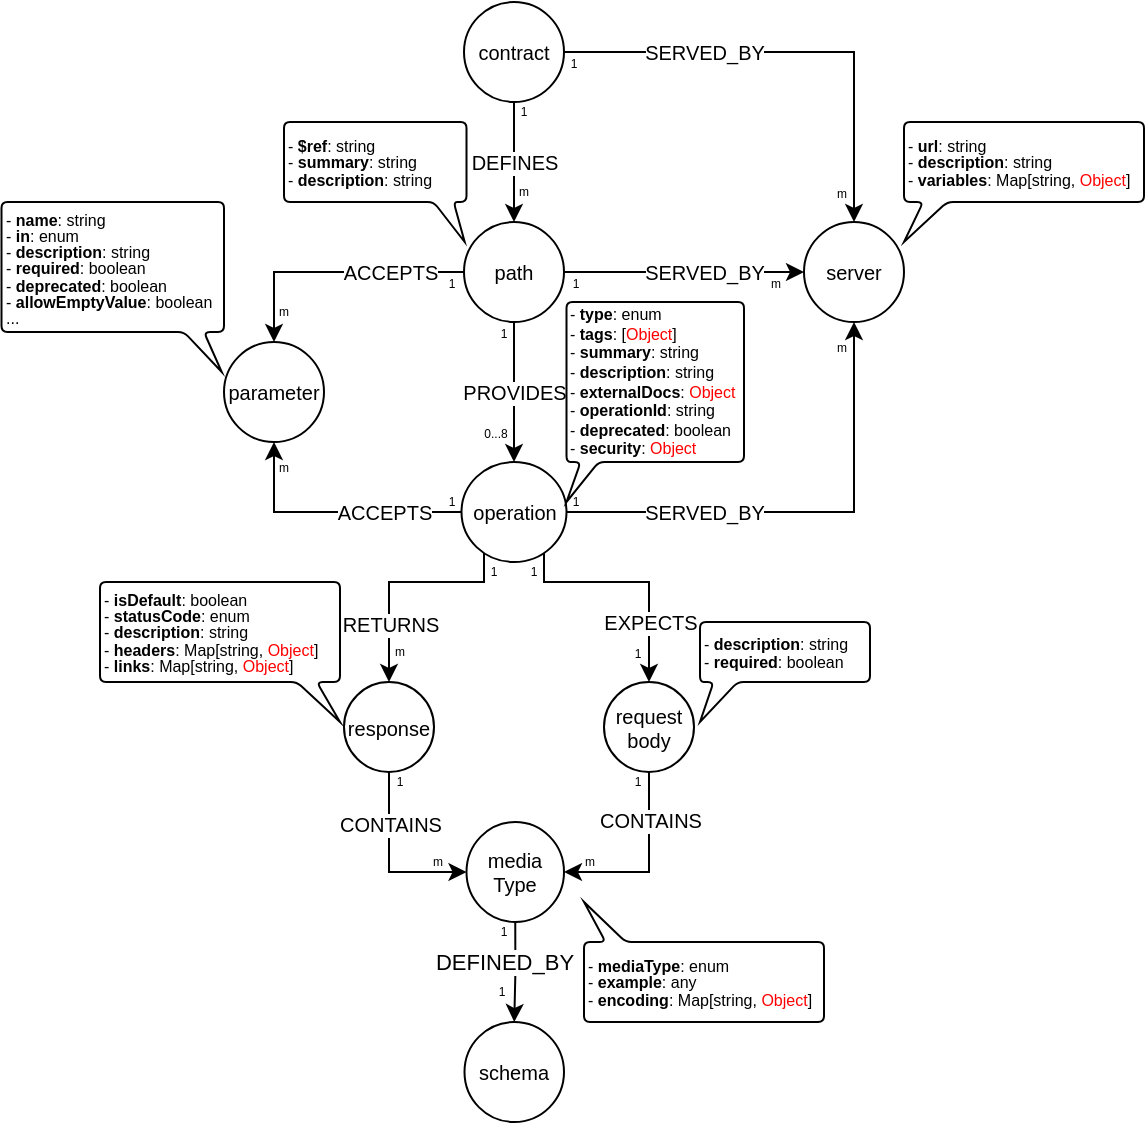 <mxfile version="21.3.3" type="device">
  <diagram name="Page-1" id="PBCfjUG6kpBy3bA3aIBL">
    <mxGraphModel dx="718" dy="461" grid="1" gridSize="10" guides="1" tooltips="1" connect="1" arrows="1" fold="1" page="1" pageScale="1" pageWidth="850" pageHeight="1100" math="0" shadow="0">
      <root>
        <mxCell id="0" />
        <mxCell id="1" parent="0" />
        <mxCell id="GCgy2_25BJciA-IC9kOX-7" value="DEFINES" style="edgeStyle=orthogonalEdgeStyle;rounded=0;orthogonalLoop=1;jettySize=auto;html=1;entryX=0.5;entryY=0;entryDx=0;entryDy=0;fontSize=10;" parent="1" source="GCgy2_25BJciA-IC9kOX-1" target="GCgy2_25BJciA-IC9kOX-6" edge="1">
          <mxGeometry x="0.008" relative="1" as="geometry">
            <mxPoint as="offset" />
          </mxGeometry>
        </mxCell>
        <mxCell id="GCgy2_25BJciA-IC9kOX-1" value="contract" style="ellipse;whiteSpace=wrap;html=1;aspect=fixed;fontSize=10;" parent="1" vertex="1">
          <mxGeometry x="240" y="40" width="50" height="50" as="geometry" />
        </mxCell>
        <mxCell id="GCgy2_25BJciA-IC9kOX-4" value="server" style="ellipse;whiteSpace=wrap;html=1;fontSize=10;" parent="1" vertex="1">
          <mxGeometry x="410" y="150" width="50" height="50" as="geometry" />
        </mxCell>
        <mxCell id="GCgy2_25BJciA-IC9kOX-5" value="SERVED_BY" style="endArrow=classic;html=1;rounded=0;exitX=1;exitY=0.5;exitDx=0;exitDy=0;entryX=0.5;entryY=0;entryDx=0;entryDy=0;fontSize=10;edgeStyle=orthogonalEdgeStyle;" parent="1" source="GCgy2_25BJciA-IC9kOX-1" target="GCgy2_25BJciA-IC9kOX-4" edge="1">
          <mxGeometry x="-0.393" width="50" height="50" relative="1" as="geometry">
            <mxPoint x="440" y="210" as="sourcePoint" />
            <mxPoint x="490" y="160" as="targetPoint" />
            <mxPoint as="offset" />
          </mxGeometry>
        </mxCell>
        <mxCell id="GCgy2_25BJciA-IC9kOX-9" value="SERVED_BY" style="edgeStyle=orthogonalEdgeStyle;rounded=0;orthogonalLoop=1;jettySize=auto;html=1;entryX=0;entryY=0.5;entryDx=0;entryDy=0;fontSize=10;" parent="1" source="GCgy2_25BJciA-IC9kOX-6" target="GCgy2_25BJciA-IC9kOX-4" edge="1">
          <mxGeometry x="0.167" relative="1" as="geometry">
            <mxPoint as="offset" />
          </mxGeometry>
        </mxCell>
        <mxCell id="GCgy2_25BJciA-IC9kOX-13" value="PROVIDES" style="edgeStyle=orthogonalEdgeStyle;rounded=0;orthogonalLoop=1;jettySize=auto;html=1;fontSize=10;" parent="1" source="GCgy2_25BJciA-IC9kOX-6" target="GCgy2_25BJciA-IC9kOX-12" edge="1">
          <mxGeometry relative="1" as="geometry" />
        </mxCell>
        <mxCell id="GCgy2_25BJciA-IC9kOX-23" value="ACCEPTS" style="edgeStyle=orthogonalEdgeStyle;rounded=0;orthogonalLoop=1;jettySize=auto;html=1;entryX=0.5;entryY=0;entryDx=0;entryDy=0;fontSize=10;" parent="1" source="GCgy2_25BJciA-IC9kOX-6" target="GCgy2_25BJciA-IC9kOX-8" edge="1">
          <mxGeometry x="-0.429" relative="1" as="geometry">
            <mxPoint as="offset" />
          </mxGeometry>
        </mxCell>
        <mxCell id="GCgy2_25BJciA-IC9kOX-6" value="path" style="ellipse;whiteSpace=wrap;html=1;fontSize=10;" parent="1" vertex="1">
          <mxGeometry x="240" y="150" width="50" height="50" as="geometry" />
        </mxCell>
        <mxCell id="GCgy2_25BJciA-IC9kOX-8" value="parameter" style="ellipse;whiteSpace=wrap;html=1;fontSize=10;" parent="1" vertex="1">
          <mxGeometry x="120" y="210" width="50" height="50" as="geometry" />
        </mxCell>
        <mxCell id="GCgy2_25BJciA-IC9kOX-14" value="ACCEPTS" style="edgeStyle=orthogonalEdgeStyle;rounded=0;orthogonalLoop=1;jettySize=auto;html=1;entryX=0.5;entryY=1;entryDx=0;entryDy=0;fontSize=10;" parent="1" source="GCgy2_25BJciA-IC9kOX-12" target="GCgy2_25BJciA-IC9kOX-8" edge="1">
          <mxGeometry x="-0.398" relative="1" as="geometry">
            <mxPoint as="offset" />
          </mxGeometry>
        </mxCell>
        <mxCell id="GCgy2_25BJciA-IC9kOX-16" value="RETURNS" style="edgeStyle=orthogonalEdgeStyle;rounded=0;orthogonalLoop=1;jettySize=auto;html=1;fontSize=10;entryX=0.5;entryY=0;entryDx=0;entryDy=0;" parent="1" source="GCgy2_25BJciA-IC9kOX-12" target="GCgy2_25BJciA-IC9kOX-15" edge="1">
          <mxGeometry x="0.473" relative="1" as="geometry">
            <Array as="points">
              <mxPoint x="250" y="330" />
              <mxPoint x="203" y="330" />
            </Array>
            <mxPoint as="offset" />
          </mxGeometry>
        </mxCell>
        <mxCell id="GCgy2_25BJciA-IC9kOX-24" value="SERVED_BY" style="edgeStyle=orthogonalEdgeStyle;rounded=0;orthogonalLoop=1;jettySize=auto;html=1;fontSize=10;" parent="1" source="GCgy2_25BJciA-IC9kOX-12" target="GCgy2_25BJciA-IC9kOX-4" edge="1">
          <mxGeometry x="-0.424" relative="1" as="geometry">
            <mxPoint as="offset" />
          </mxGeometry>
        </mxCell>
        <mxCell id="GCgy2_25BJciA-IC9kOX-25" value="EXPECTS" style="edgeStyle=orthogonalEdgeStyle;rounded=0;orthogonalLoop=1;jettySize=auto;html=1;entryX=0.5;entryY=0;entryDx=0;entryDy=0;fontSize=10;" parent="1" source="GCgy2_25BJciA-IC9kOX-12" target="GCgy2_25BJciA-IC9kOX-18" edge="1">
          <mxGeometry x="0.484" relative="1" as="geometry">
            <Array as="points">
              <mxPoint x="280" y="330" />
              <mxPoint x="333" y="330" />
            </Array>
            <mxPoint as="offset" />
          </mxGeometry>
        </mxCell>
        <mxCell id="GCgy2_25BJciA-IC9kOX-12" value="operation" style="ellipse;whiteSpace=wrap;html=1;fontSize=10;" parent="1" vertex="1">
          <mxGeometry x="238.75" y="270" width="52.5" height="50" as="geometry" />
        </mxCell>
        <mxCell id="GCgy2_25BJciA-IC9kOX-21" value="CONTAINS" style="edgeStyle=orthogonalEdgeStyle;rounded=0;orthogonalLoop=1;jettySize=auto;html=1;entryX=0;entryY=0.5;entryDx=0;entryDy=0;exitX=0.5;exitY=1;exitDx=0;exitDy=0;fontSize=10;" parent="1" source="GCgy2_25BJciA-IC9kOX-15" target="GCgy2_25BJciA-IC9kOX-20" edge="1">
          <mxGeometry x="-0.417" relative="1" as="geometry">
            <mxPoint as="offset" />
          </mxGeometry>
        </mxCell>
        <mxCell id="GCgy2_25BJciA-IC9kOX-15" value="response" style="ellipse;whiteSpace=wrap;html=1;fontSize=10;" parent="1" vertex="1">
          <mxGeometry x="180" y="380" width="45" height="45" as="geometry" />
        </mxCell>
        <mxCell id="GCgy2_25BJciA-IC9kOX-22" value="CONTAINS" style="edgeStyle=orthogonalEdgeStyle;rounded=0;orthogonalLoop=1;jettySize=auto;html=1;entryX=1;entryY=0.5;entryDx=0;entryDy=0;exitX=0.5;exitY=1;exitDx=0;exitDy=0;fontSize=10;" parent="1" source="GCgy2_25BJciA-IC9kOX-18" target="GCgy2_25BJciA-IC9kOX-20" edge="1">
          <mxGeometry x="-0.487" relative="1" as="geometry">
            <mxPoint as="offset" />
          </mxGeometry>
        </mxCell>
        <mxCell id="GCgy2_25BJciA-IC9kOX-18" value="request&lt;br style=&quot;font-size: 10px;&quot;&gt;body" style="ellipse;whiteSpace=wrap;html=1;fontSize=10;" parent="1" vertex="1">
          <mxGeometry x="310" y="380" width="45" height="45" as="geometry" />
        </mxCell>
        <mxCell id="GCgy2_25BJciA-IC9kOX-27" value="DEFINED_BY" style="edgeStyle=orthogonalEdgeStyle;rounded=0;orthogonalLoop=1;jettySize=auto;html=1;" parent="1" source="GCgy2_25BJciA-IC9kOX-20" target="GCgy2_25BJciA-IC9kOX-26" edge="1">
          <mxGeometry x="-0.208" y="-6" relative="1" as="geometry">
            <mxPoint as="offset" />
          </mxGeometry>
        </mxCell>
        <mxCell id="GCgy2_25BJciA-IC9kOX-20" value="media&lt;br style=&quot;font-size: 10px;&quot;&gt;Type" style="ellipse;whiteSpace=wrap;html=1;fontSize=10;" parent="1" vertex="1">
          <mxGeometry x="241.25" y="450" width="48.75" height="50" as="geometry" />
        </mxCell>
        <mxCell id="GCgy2_25BJciA-IC9kOX-26" value="schema" style="ellipse;whiteSpace=wrap;html=1;fontSize=10;" parent="1" vertex="1">
          <mxGeometry x="240.25" y="550" width="49.75" height="50" as="geometry" />
        </mxCell>
        <mxCell id="GCgy2_25BJciA-IC9kOX-29" value="&lt;p style=&quot;line-height: 60%;&quot;&gt;&lt;font style=&quot;font-size: 8px;&quot;&gt;&lt;span style=&quot;border-color: var(--border-color); background-color: initial;&quot;&gt;- &lt;b&gt;$ref&lt;/b&gt;&lt;/span&gt;: string&lt;br style=&quot;border-color: var(--border-color);&quot;&gt;&lt;span style=&quot;border-color: var(--border-color); background-color: initial;&quot;&gt;- &lt;b&gt;summary&lt;/b&gt;&lt;/span&gt;&lt;span style=&quot;border-color: var(--border-color); background-color: initial;&quot;&gt;: string&lt;/span&gt;&lt;br style=&quot;border-color: var(--border-color);&quot;&gt;&lt;span style=&quot;border-color: var(--border-color); background-color: initial;&quot;&gt;- &lt;b&gt;description&lt;/b&gt;&lt;/span&gt;&lt;span style=&quot;border-color: var(--border-color); background-color: initial;&quot;&gt;: string&lt;/span&gt;&lt;/font&gt;&lt;/p&gt;" style="shape=callout;whiteSpace=wrap;html=1;perimeter=calloutPerimeter;rounded=1;base=10;size=20;position=0.82;arcSize=6;position2=0.99;align=left;" parent="1" vertex="1">
          <mxGeometry x="150" y="100" width="91.25" height="60" as="geometry" />
        </mxCell>
        <mxCell id="GCgy2_25BJciA-IC9kOX-30" value="&lt;p style=&quot;line-height: 60%;&quot;&gt;&lt;span style=&quot;font-size: 8px;&quot;&gt;- &lt;b&gt;name&lt;/b&gt;: string&lt;br&gt;- &lt;b&gt;in&lt;/b&gt;: enum&lt;br&gt;- &lt;b&gt;description&lt;/b&gt;: string&lt;br&gt;- &lt;b&gt;required&lt;/b&gt;: boolean&lt;br&gt;- &lt;b&gt;deprecated&lt;/b&gt;: boolean&lt;br&gt;- &lt;b&gt;allowEmptyValue&lt;/b&gt;: boolean&lt;br&gt;...&lt;/span&gt;&lt;/p&gt;" style="shape=callout;whiteSpace=wrap;html=1;perimeter=calloutPerimeter;rounded=1;base=10;size=20;position=0.82;arcSize=6;position2=0.99;align=left;" parent="1" vertex="1">
          <mxGeometry x="8.75" y="140" width="111.25" height="85" as="geometry" />
        </mxCell>
        <mxCell id="GCgy2_25BJciA-IC9kOX-31" value="&lt;p style=&quot;line-height: 60%;&quot;&gt;&lt;font style=&quot;font-size: 8px;&quot;&gt;&lt;span style=&quot;border-color: var(--border-color); background-color: initial;&quot;&gt;- &lt;b&gt;url&lt;/b&gt;: &lt;/span&gt;&lt;span style=&quot;border-color: var(--border-color); background-color: initial;&quot;&gt;string&lt;br&gt;&lt;/span&gt;- &lt;b&gt;description&lt;/b&gt;: string&lt;br&gt;- &lt;b&gt;variables&lt;/b&gt;: Map[string, &lt;font color=&quot;#ff0000&quot;&gt;Object&lt;/font&gt;]&lt;br&gt;&lt;/font&gt;&lt;/p&gt;" style="shape=callout;whiteSpace=wrap;html=1;perimeter=calloutPerimeter;rounded=1;base=12;size=20;position=0.08;arcSize=6;position2=0;align=left;" parent="1" vertex="1">
          <mxGeometry x="460" y="100" width="120" height="60" as="geometry" />
        </mxCell>
        <mxCell id="GCgy2_25BJciA-IC9kOX-32" value="&lt;p style=&quot;line-height: 20%; font-size: 8px;&quot;&gt;&lt;font style=&quot;font-size: 8px;&quot;&gt;- &lt;b&gt;type&lt;/b&gt;: enum&lt;/font&gt;&lt;/p&gt;&lt;p style=&quot;line-height: 20%; font-size: 8px;&quot;&gt;&lt;font style=&quot;font-size: 8px;&quot;&gt;- &lt;b&gt;tags&lt;/b&gt;: [&lt;font color=&quot;#ff0000&quot;&gt;Object&lt;/font&gt;]&lt;/font&gt;&lt;/p&gt;&lt;p style=&quot;line-height: 20%; font-size: 8px;&quot;&gt;&lt;font style=&quot;font-size: 8px;&quot;&gt;- &lt;b&gt;summary&lt;/b&gt;: string&lt;/font&gt;&lt;/p&gt;&lt;p style=&quot;line-height: 20%; font-size: 8px;&quot;&gt;&lt;font style=&quot;font-size: 8px;&quot;&gt;- &lt;b&gt;description&lt;/b&gt;: string&lt;/font&gt;&lt;/p&gt;&lt;p style=&quot;line-height: 20%; font-size: 8px;&quot;&gt;&lt;font style=&quot;font-size: 8px;&quot;&gt;- &lt;b&gt;externalDocs&lt;/b&gt;: &lt;font color=&quot;#ff0000&quot;&gt;Object&lt;/font&gt;&lt;/font&gt;&lt;/p&gt;&lt;p style=&quot;line-height: 20%; font-size: 8px;&quot;&gt;&lt;font style=&quot;font-size: 8px;&quot;&gt;- &lt;b&gt;operationId&lt;/b&gt;: string&lt;/font&gt;&lt;/p&gt;&lt;p style=&quot;line-height: 20%; font-size: 8px;&quot;&gt;&lt;font style=&quot;font-size: 8px;&quot;&gt;- &lt;b&gt;deprecated&lt;/b&gt;: boolean&lt;/font&gt;&lt;/p&gt;&lt;p style=&quot;line-height: 20%; font-size: 8px;&quot;&gt;&lt;font style=&quot;font-size: 8px;&quot;&gt;- &lt;b&gt;security&lt;/b&gt;: &lt;font color=&quot;#ff0000&quot;&gt;Object&lt;/font&gt;&lt;/font&gt;&lt;/p&gt;" style="shape=callout;whiteSpace=wrap;html=1;perimeter=calloutPerimeter;rounded=1;base=9;size=20;position=0.08;arcSize=6;position2=0;align=left;" parent="1" vertex="1">
          <mxGeometry x="291.25" y="190" width="88.75" height="100" as="geometry" />
        </mxCell>
        <mxCell id="GCgy2_25BJciA-IC9kOX-33" value="&lt;p style=&quot;line-height: 60%;&quot;&gt;&lt;font style=&quot;font-size: 8px;&quot;&gt;- &lt;b&gt;description&lt;/b&gt;: string&lt;br&gt;- &lt;b&gt;required&lt;/b&gt;: boolean&lt;/font&gt;&lt;/p&gt;" style="shape=callout;whiteSpace=wrap;html=1;perimeter=calloutPerimeter;rounded=1;base=12;size=20;position=0.08;arcSize=6;position2=0;align=left;" parent="1" vertex="1">
          <mxGeometry x="358" y="350" width="85" height="50" as="geometry" />
        </mxCell>
        <mxCell id="GCgy2_25BJciA-IC9kOX-34" value="&lt;p style=&quot;line-height: 60%;&quot;&gt;&lt;span style=&quot;font-size: 8px;&quot;&gt;- &lt;b&gt;isDefault&lt;/b&gt;: boolean&lt;br&gt;- &lt;b&gt;statusCode&lt;/b&gt;: enum&lt;br&gt;- &lt;b&gt;description&lt;/b&gt;: string&lt;br&gt;- &lt;b&gt;headers&lt;/b&gt;: Map[string, &lt;font color=&quot;#ff0000&quot;&gt;Object&lt;/font&gt;]&lt;br&gt;- &lt;b&gt;links&lt;/b&gt;: Map[string, &lt;font color=&quot;#ff0000&quot;&gt;Object&lt;/font&gt;]&lt;/span&gt;&lt;/p&gt;" style="shape=callout;whiteSpace=wrap;html=1;perimeter=calloutPerimeter;rounded=1;base=10;size=20;position=0.82;arcSize=6;position2=1;align=left;" parent="1" vertex="1">
          <mxGeometry x="58" y="330" width="120" height="70" as="geometry" />
        </mxCell>
        <mxCell id="GCgy2_25BJciA-IC9kOX-35" value="&lt;p style=&quot;line-height: 60%;&quot;&gt;&lt;span style=&quot;font-size: 8px; background-color: initial;&quot;&gt;- &lt;b&gt;mediaType&lt;/b&gt;: enum&lt;br&gt;- &lt;/span&gt;&lt;b style=&quot;font-size: 8px; background-color: initial;&quot;&gt;example&lt;/b&gt;&lt;span style=&quot;font-size: 8px; background-color: initial;&quot;&gt;: any&lt;br&gt;&lt;/span&gt;&lt;span style=&quot;font-size: 8px; background-color: initial;&quot;&gt;- &lt;/span&gt;&lt;b style=&quot;font-size: 8px; background-color: initial;&quot;&gt;encoding&lt;/b&gt;&lt;span style=&quot;font-size: 8px; background-color: initial;&quot;&gt;: Map[string, &lt;/span&gt;&lt;font style=&quot;font-size: 8px; background-color: initial;&quot; color=&quot;#ff0000&quot;&gt;Object&lt;/font&gt;&lt;span style=&quot;font-size: 8px; background-color: initial;&quot;&gt;]&lt;/span&gt;&lt;/p&gt;" style="shape=callout;whiteSpace=wrap;html=1;perimeter=calloutPerimeter;rounded=1;base=10;size=20;position=0.09;arcSize=6;position2=0;align=left;flipH=0;flipV=1;" parent="1" vertex="1">
          <mxGeometry x="300" y="490" width="120" height="60" as="geometry" />
        </mxCell>
        <mxCell id="hFhakRkjSb6OLR3VUNDx-2" value="1" style="text;html=1;strokeColor=none;fillColor=none;align=center;verticalAlign=middle;whiteSpace=wrap;rounded=0;fontSize=6;" vertex="1" parent="1">
          <mxGeometry x="265" y="90" width="10" height="10" as="geometry" />
        </mxCell>
        <mxCell id="hFhakRkjSb6OLR3VUNDx-3" value="m" style="text;html=1;strokeColor=none;fillColor=none;align=center;verticalAlign=middle;whiteSpace=wrap;rounded=0;fontSize=6;" vertex="1" parent="1">
          <mxGeometry x="265" y="130" width="10" height="10" as="geometry" />
        </mxCell>
        <mxCell id="hFhakRkjSb6OLR3VUNDx-4" value="1" style="text;html=1;strokeColor=none;fillColor=none;align=center;verticalAlign=middle;whiteSpace=wrap;rounded=0;fontSize=6;" vertex="1" parent="1">
          <mxGeometry x="290" y="66" width="10" height="10" as="geometry" />
        </mxCell>
        <mxCell id="hFhakRkjSb6OLR3VUNDx-5" value="m" style="text;html=1;strokeColor=none;fillColor=none;align=center;verticalAlign=middle;whiteSpace=wrap;rounded=0;fontSize=6;" vertex="1" parent="1">
          <mxGeometry x="424" y="131" width="10" height="10" as="geometry" />
        </mxCell>
        <mxCell id="hFhakRkjSb6OLR3VUNDx-6" value="0...8" style="text;html=1;strokeColor=none;fillColor=none;align=center;verticalAlign=middle;whiteSpace=wrap;rounded=0;fontSize=6;" vertex="1" parent="1">
          <mxGeometry x="250" y="251" width="12" height="10" as="geometry" />
        </mxCell>
        <mxCell id="hFhakRkjSb6OLR3VUNDx-7" value="1" style="text;html=1;strokeColor=none;fillColor=none;align=center;verticalAlign=middle;whiteSpace=wrap;rounded=0;fontSize=6;" vertex="1" parent="1">
          <mxGeometry x="255" y="201" width="10" height="10" as="geometry" />
        </mxCell>
        <mxCell id="hFhakRkjSb6OLR3VUNDx-8" value="1" style="text;html=1;strokeColor=none;fillColor=none;align=center;verticalAlign=middle;whiteSpace=wrap;rounded=0;fontSize=6;" vertex="1" parent="1">
          <mxGeometry x="228.75" y="175.5" width="10" height="10" as="geometry" />
        </mxCell>
        <mxCell id="hFhakRkjSb6OLR3VUNDx-9" value="m" style="text;html=1;strokeColor=none;fillColor=none;align=center;verticalAlign=middle;whiteSpace=wrap;rounded=0;fontSize=6;" vertex="1" parent="1">
          <mxGeometry x="145" y="190" width="10" height="10" as="geometry" />
        </mxCell>
        <mxCell id="hFhakRkjSb6OLR3VUNDx-10" value="1" style="text;html=1;strokeColor=none;fillColor=none;align=center;verticalAlign=middle;whiteSpace=wrap;rounded=0;fontSize=6;" vertex="1" parent="1">
          <mxGeometry x="291.25" y="175.5" width="10" height="10" as="geometry" />
        </mxCell>
        <mxCell id="hFhakRkjSb6OLR3VUNDx-11" value="m" style="text;html=1;strokeColor=none;fillColor=none;align=center;verticalAlign=middle;whiteSpace=wrap;rounded=0;fontSize=6;" vertex="1" parent="1">
          <mxGeometry x="391" y="175.5" width="10" height="10" as="geometry" />
        </mxCell>
        <mxCell id="hFhakRkjSb6OLR3VUNDx-12" value="m" style="text;html=1;strokeColor=none;fillColor=none;align=center;verticalAlign=middle;whiteSpace=wrap;rounded=0;fontSize=6;" vertex="1" parent="1">
          <mxGeometry x="145" y="268" width="10" height="10" as="geometry" />
        </mxCell>
        <mxCell id="hFhakRkjSb6OLR3VUNDx-13" value="1" style="text;html=1;strokeColor=none;fillColor=none;align=center;verticalAlign=middle;whiteSpace=wrap;rounded=0;fontSize=6;" vertex="1" parent="1">
          <mxGeometry x="228.75" y="285" width="10" height="10" as="geometry" />
        </mxCell>
        <mxCell id="hFhakRkjSb6OLR3VUNDx-14" value="1" style="text;html=1;strokeColor=none;fillColor=none;align=center;verticalAlign=middle;whiteSpace=wrap;rounded=0;fontSize=6;" vertex="1" parent="1">
          <mxGeometry x="291.25" y="285" width="10" height="10" as="geometry" />
        </mxCell>
        <mxCell id="hFhakRkjSb6OLR3VUNDx-15" value="m" style="text;html=1;strokeColor=none;fillColor=none;align=center;verticalAlign=middle;whiteSpace=wrap;rounded=0;fontSize=6;" vertex="1" parent="1">
          <mxGeometry x="424" y="208" width="10" height="10" as="geometry" />
        </mxCell>
        <mxCell id="hFhakRkjSb6OLR3VUNDx-16" value="1" style="text;html=1;strokeColor=none;fillColor=none;align=center;verticalAlign=middle;whiteSpace=wrap;rounded=0;fontSize=6;" vertex="1" parent="1">
          <mxGeometry x="250" y="320" width="10" height="10" as="geometry" />
        </mxCell>
        <mxCell id="hFhakRkjSb6OLR3VUNDx-17" value="1" style="text;html=1;strokeColor=none;fillColor=none;align=center;verticalAlign=middle;whiteSpace=wrap;rounded=0;fontSize=6;" vertex="1" parent="1">
          <mxGeometry x="270" y="320" width="10" height="10" as="geometry" />
        </mxCell>
        <mxCell id="hFhakRkjSb6OLR3VUNDx-18" value="m" style="text;html=1;strokeColor=none;fillColor=none;align=center;verticalAlign=middle;whiteSpace=wrap;rounded=0;fontSize=6;" vertex="1" parent="1">
          <mxGeometry x="202.5" y="360" width="10" height="10" as="geometry" />
        </mxCell>
        <mxCell id="hFhakRkjSb6OLR3VUNDx-19" value="1" style="text;html=1;strokeColor=none;fillColor=none;align=center;verticalAlign=middle;whiteSpace=wrap;rounded=0;fontSize=6;" vertex="1" parent="1">
          <mxGeometry x="322" y="361" width="10" height="10" as="geometry" />
        </mxCell>
        <mxCell id="hFhakRkjSb6OLR3VUNDx-20" value="1" style="text;html=1;strokeColor=none;fillColor=none;align=center;verticalAlign=middle;whiteSpace=wrap;rounded=0;fontSize=6;" vertex="1" parent="1">
          <mxGeometry x="202.5" y="425" width="10" height="10" as="geometry" />
        </mxCell>
        <mxCell id="hFhakRkjSb6OLR3VUNDx-21" value="m" style="text;html=1;strokeColor=none;fillColor=none;align=center;verticalAlign=middle;whiteSpace=wrap;rounded=0;fontSize=6;" vertex="1" parent="1">
          <mxGeometry x="222" y="465" width="10" height="10" as="geometry" />
        </mxCell>
        <mxCell id="hFhakRkjSb6OLR3VUNDx-22" value="1" style="text;html=1;strokeColor=none;fillColor=none;align=center;verticalAlign=middle;whiteSpace=wrap;rounded=0;fontSize=6;" vertex="1" parent="1">
          <mxGeometry x="322" y="425" width="10" height="10" as="geometry" />
        </mxCell>
        <mxCell id="hFhakRkjSb6OLR3VUNDx-23" value="m" style="text;html=1;strokeColor=none;fillColor=none;align=center;verticalAlign=middle;whiteSpace=wrap;rounded=0;fontSize=6;" vertex="1" parent="1">
          <mxGeometry x="298.25" y="465" width="10" height="10" as="geometry" />
        </mxCell>
        <mxCell id="hFhakRkjSb6OLR3VUNDx-24" value="1" style="text;html=1;strokeColor=none;fillColor=none;align=center;verticalAlign=middle;whiteSpace=wrap;rounded=0;fontSize=6;" vertex="1" parent="1">
          <mxGeometry x="255" y="500" width="10" height="10" as="geometry" />
        </mxCell>
        <mxCell id="hFhakRkjSb6OLR3VUNDx-25" value="1" style="text;html=1;strokeColor=none;fillColor=none;align=center;verticalAlign=middle;whiteSpace=wrap;rounded=0;fontSize=6;" vertex="1" parent="1">
          <mxGeometry x="254" y="530" width="10" height="10" as="geometry" />
        </mxCell>
      </root>
    </mxGraphModel>
  </diagram>
</mxfile>
